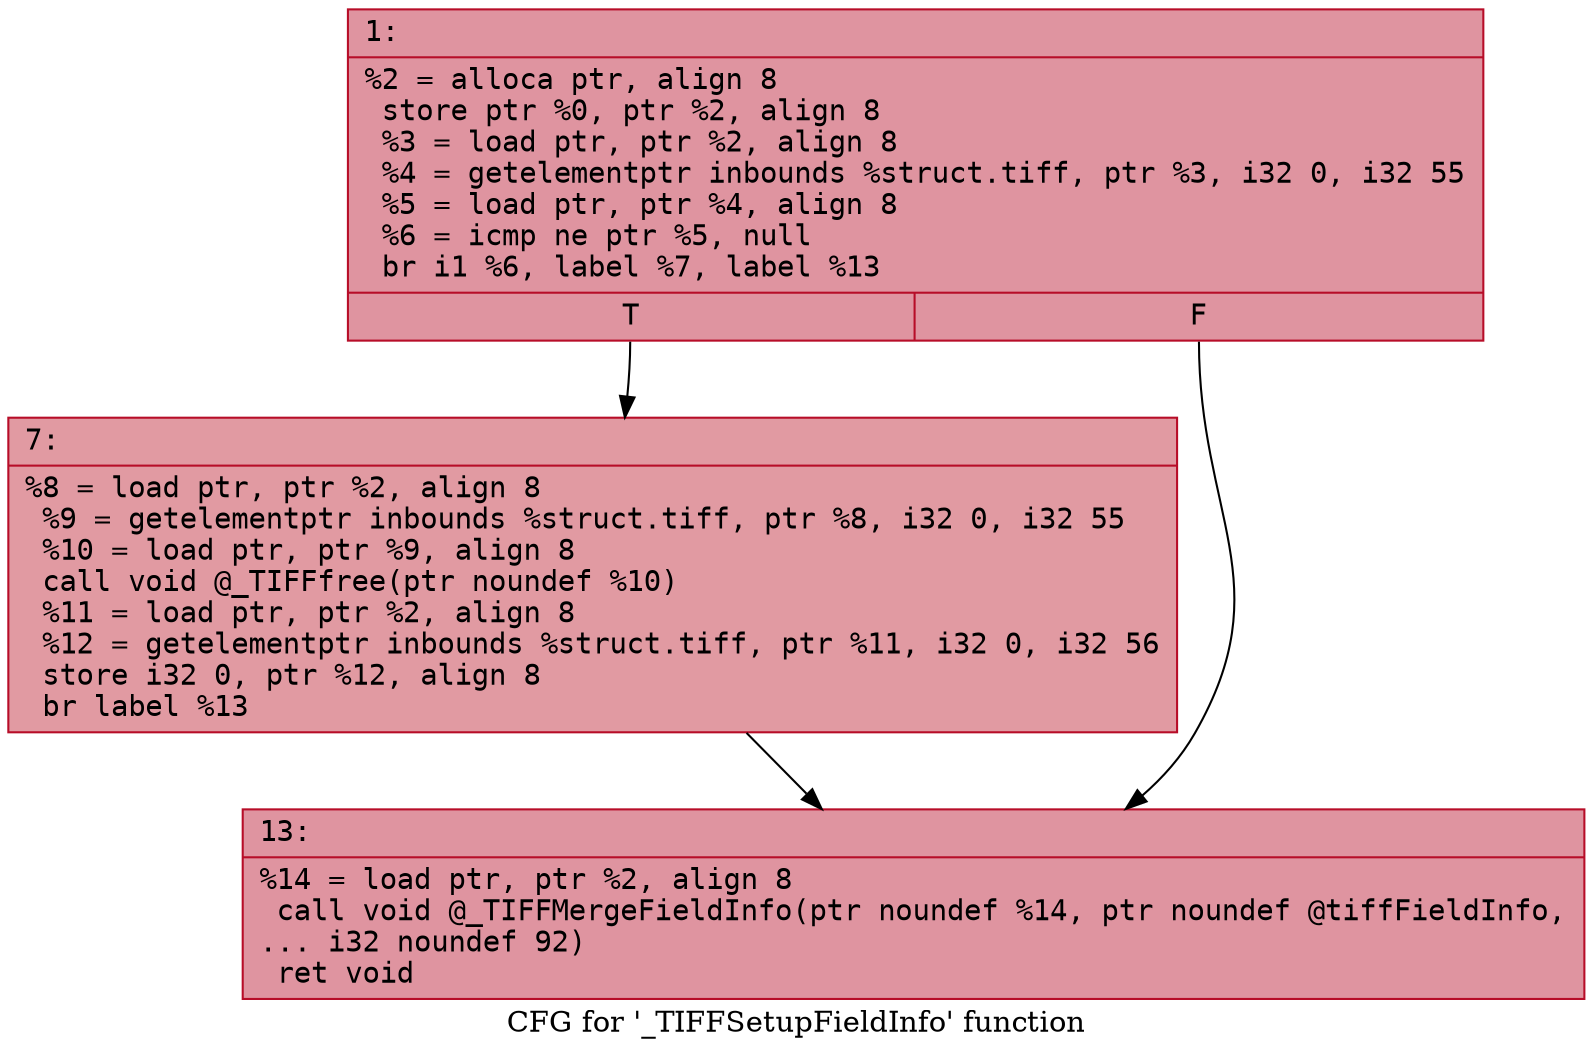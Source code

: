 digraph "CFG for '_TIFFSetupFieldInfo' function" {
	label="CFG for '_TIFFSetupFieldInfo' function";

	Node0x600000662120 [shape=record,color="#b70d28ff", style=filled, fillcolor="#b70d2870" fontname="Courier",label="{1:\l|  %2 = alloca ptr, align 8\l  store ptr %0, ptr %2, align 8\l  %3 = load ptr, ptr %2, align 8\l  %4 = getelementptr inbounds %struct.tiff, ptr %3, i32 0, i32 55\l  %5 = load ptr, ptr %4, align 8\l  %6 = icmp ne ptr %5, null\l  br i1 %6, label %7, label %13\l|{<s0>T|<s1>F}}"];
	Node0x600000662120:s0 -> Node0x600000662170[tooltip="1 -> 7\nProbability 62.50%" ];
	Node0x600000662120:s1 -> Node0x6000006621c0[tooltip="1 -> 13\nProbability 37.50%" ];
	Node0x600000662170 [shape=record,color="#b70d28ff", style=filled, fillcolor="#bb1b2c70" fontname="Courier",label="{7:\l|  %8 = load ptr, ptr %2, align 8\l  %9 = getelementptr inbounds %struct.tiff, ptr %8, i32 0, i32 55\l  %10 = load ptr, ptr %9, align 8\l  call void @_TIFFfree(ptr noundef %10)\l  %11 = load ptr, ptr %2, align 8\l  %12 = getelementptr inbounds %struct.tiff, ptr %11, i32 0, i32 56\l  store i32 0, ptr %12, align 8\l  br label %13\l}"];
	Node0x600000662170 -> Node0x6000006621c0[tooltip="7 -> 13\nProbability 100.00%" ];
	Node0x6000006621c0 [shape=record,color="#b70d28ff", style=filled, fillcolor="#b70d2870" fontname="Courier",label="{13:\l|  %14 = load ptr, ptr %2, align 8\l  call void @_TIFFMergeFieldInfo(ptr noundef %14, ptr noundef @tiffFieldInfo,\l... i32 noundef 92)\l  ret void\l}"];
}
